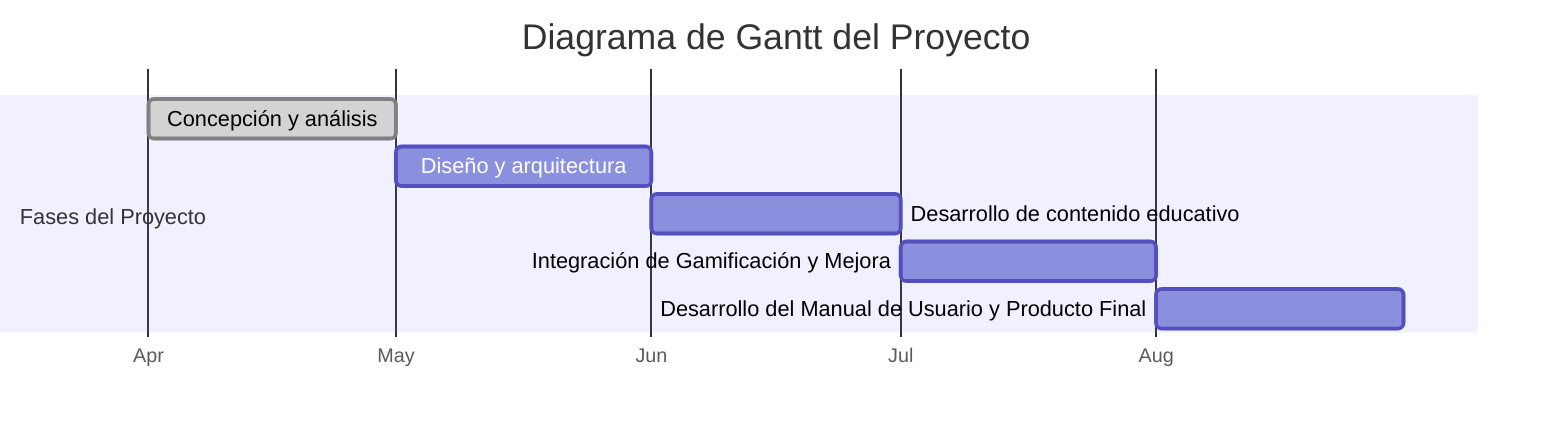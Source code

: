 ---
config:
  theme: mc
---
gantt
dateFormat  YYYY-MM-DD
title Diagrama de Gantt del Proyecto
axisFormat %b
section Fases del Proyecto
Concepción y análisis           :done, A1, 2025-04-01, 30d
Diseño y arquitectura           :A2, after A1, 31d
Desarrollo de contenido educativo :A3, after A2, 30d
Integración de Gamificación y Mejora :A4, after A3, 31d
Desarrollo del Manual de Usuario y Producto Final :A5, after A4, 30d